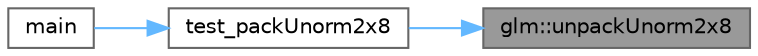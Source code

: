 digraph "glm::unpackUnorm2x8"
{
 // LATEX_PDF_SIZE
  bgcolor="transparent";
  edge [fontname=Helvetica,fontsize=10,labelfontname=Helvetica,labelfontsize=10];
  node [fontname=Helvetica,fontsize=10,shape=box,height=0.2,width=0.4];
  rankdir="RL";
  Node1 [id="Node000001",label="glm::unpackUnorm2x8",height=0.2,width=0.4,color="gray40", fillcolor="grey60", style="filled", fontcolor="black",tooltip=" "];
  Node1 -> Node2 [id="edge3_Node000001_Node000002",dir="back",color="steelblue1",style="solid",tooltip=" "];
  Node2 [id="Node000002",label="test_packUnorm2x8",height=0.2,width=0.4,color="grey40", fillcolor="white", style="filled",URL="$_classes_2lib_2glm_2test_2gtc_2gtc__packing_8cpp.html#a5588ff04021863b749ccd75d524400e1",tooltip=" "];
  Node2 -> Node3 [id="edge4_Node000002_Node000003",dir="back",color="steelblue1",style="solid",tooltip=" "];
  Node3 [id="Node000003",label="main",height=0.2,width=0.4,color="grey40", fillcolor="white", style="filled",URL="$_classes_2lib_2glm_2test_2gtc_2gtc__packing_8cpp.html#ae66f6b31b5ad750f1fe042a706a4e3d4",tooltip=" "];
}
